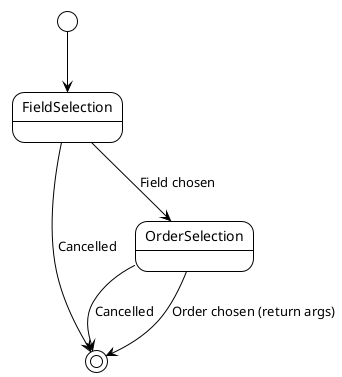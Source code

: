 @startuml Sort Command State Diagram
!theme plain

[*] --> FieldSelection
FieldSelection --> [*] : Cancelled
FieldSelection --> OrderSelection : Field chosen

OrderSelection --> [*] : Cancelled
OrderSelection --> [*] : Order chosen (return args)
@enduml